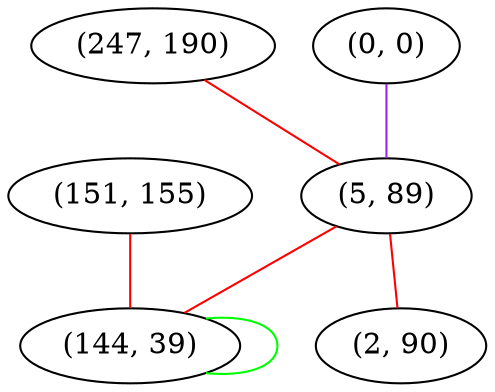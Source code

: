 graph "" {
"(247, 190)";
"(0, 0)";
"(5, 89)";
"(151, 155)";
"(144, 39)";
"(2, 90)";
"(247, 190)" -- "(5, 89)"  [color=red, key=0, weight=1];
"(0, 0)" -- "(5, 89)"  [color=purple, key=0, weight=4];
"(5, 89)" -- "(144, 39)"  [color=red, key=0, weight=1];
"(5, 89)" -- "(2, 90)"  [color=red, key=0, weight=1];
"(151, 155)" -- "(144, 39)"  [color=red, key=0, weight=1];
"(144, 39)" -- "(144, 39)"  [color=green, key=0, weight=2];
}
